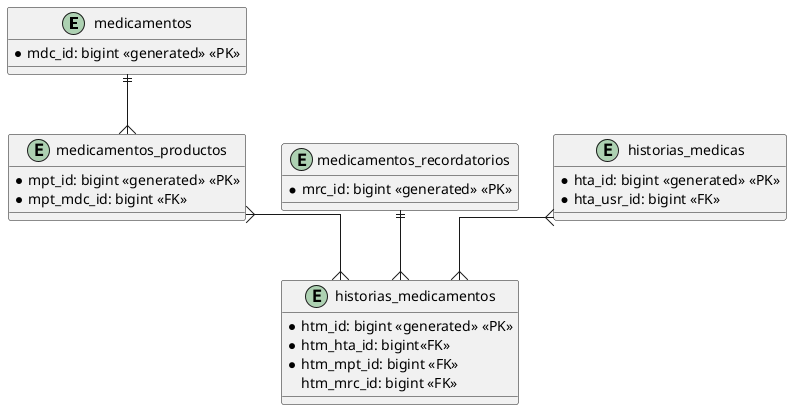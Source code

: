@startuml

skinparam linetype ortho

entity "medicamentos" as mdc{
    *mdc_id: bigint <<generated>> <<PK>>
}

entity "medicamentos_productos" as mpt{
    *mpt_id: bigint <<generated>> <<PK>>
    *mpt_mdc_id: bigint <<FK>>
}

entity "medicamentos_recordatorios" as mrc{
    *mrc_id: bigint <<generated>> <<PK>>
}

entity "historias_medicamentos" as htm{
    *htm_id: bigint <<generated>> <<PK>>
    *htm_hta_id: bigint<<FK>>
    *htm_mpt_id: bigint <<FK>>
    htm_mrc_id: bigint <<FK>>
}

entity "historias_medicas" as hta{
    *hta_id: bigint <<generated>> <<PK>>
    *hta_usr_id: bigint <<FK>>
}

hta }--{ htm
mpt }--{ htm
mdc ||--{ mpt
mrc ||--{ htm

@enduml